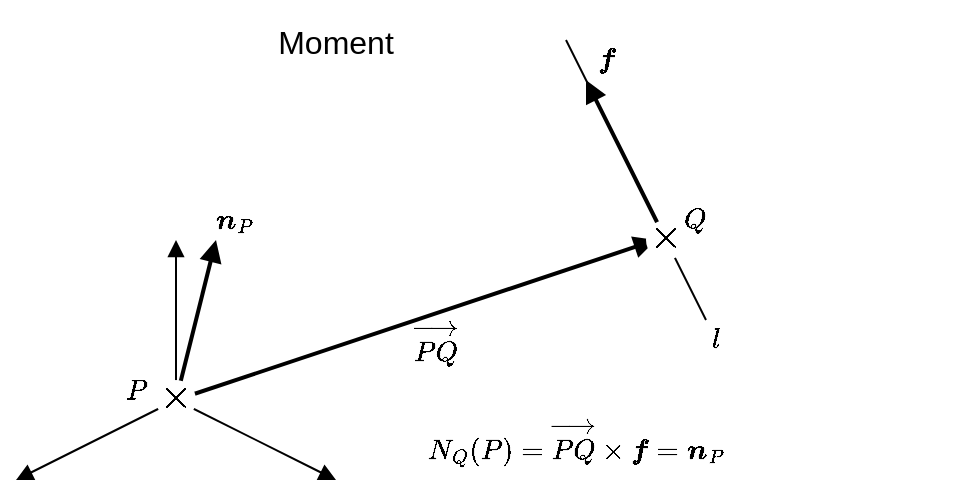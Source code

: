 <mxfile version="20.8.16" type="device"><diagram name="Page-1" id="5tuTOmzimKmYVilFTqrT"><mxGraphModel dx="880" dy="488" grid="1" gridSize="10" guides="1" tooltips="1" connect="1" arrows="1" fold="1" page="1" pageScale="1" pageWidth="1169" pageHeight="827" math="1" shadow="0"><root><mxCell id="0"/><mxCell id="1" parent="0"/><mxCell id="_CCPbM_SMrkFNTm4F9o_-1" value="" style="endArrow=block;html=1;rounded=0;endFill=1;" edge="1" parent="1"><mxGeometry width="50" height="50" relative="1" as="geometry"><mxPoint x="360" y="560" as="sourcePoint"/><mxPoint x="360" y="480" as="targetPoint"/></mxGeometry></mxCell><mxCell id="_CCPbM_SMrkFNTm4F9o_-2" value="" style="endArrow=block;html=1;rounded=0;endFill=1;" edge="1" parent="1"><mxGeometry width="50" height="50" relative="1" as="geometry"><mxPoint x="360" y="560" as="sourcePoint"/><mxPoint x="280" y="600" as="targetPoint"/></mxGeometry></mxCell><mxCell id="_CCPbM_SMrkFNTm4F9o_-3" value="" style="endArrow=block;html=1;rounded=0;endFill=1;" edge="1" parent="1"><mxGeometry width="50" height="50" relative="1" as="geometry"><mxPoint x="360" y="560" as="sourcePoint"/><mxPoint x="440" y="600" as="targetPoint"/></mxGeometry></mxCell><mxCell id="_CCPbM_SMrkFNTm4F9o_-5" value="" style="endArrow=block;html=1;rounded=0;endFill=1;strokeWidth=2;" edge="1" parent="1"><mxGeometry width="50" height="50" relative="1" as="geometry"><mxPoint x="360" y="560" as="sourcePoint"/><mxPoint x="600" y="480" as="targetPoint"/></mxGeometry></mxCell><mxCell id="_CCPbM_SMrkFNTm4F9o_-6" value="$$\overrightarrow{PQ}$$" style="text;html=1;strokeColor=none;fillColor=none;align=center;verticalAlign=middle;whiteSpace=wrap;rounded=0;" vertex="1" parent="1"><mxGeometry x="450" y="510" width="80" height="40" as="geometry"/></mxCell><mxCell id="_CCPbM_SMrkFNTm4F9o_-7" value="$$\huge{\times}$$" style="text;html=1;strokeColor=none;fillColor=none;align=center;verticalAlign=middle;whiteSpace=wrap;rounded=0;" vertex="1" parent="1"><mxGeometry x="585" y="460" width="40" height="40" as="geometry"/></mxCell><mxCell id="_CCPbM_SMrkFNTm4F9o_-9" value="" style="endArrow=block;html=1;rounded=0;endFill=1;strokeWidth=2;exitX=1;exitY=1;exitDx=0;exitDy=0;" edge="1" parent="1"><mxGeometry width="50" height="50" relative="1" as="geometry"><mxPoint x="605" y="480" as="sourcePoint"/><mxPoint x="565" y="400" as="targetPoint"/></mxGeometry></mxCell><mxCell id="_CCPbM_SMrkFNTm4F9o_-10" value="$$\boldsymbol{n}_P$$" style="text;html=1;strokeColor=none;fillColor=none;align=center;verticalAlign=middle;whiteSpace=wrap;rounded=0;" vertex="1" parent="1"><mxGeometry x="370" y="450" width="40" height="40" as="geometry"/></mxCell><mxCell id="_CCPbM_SMrkFNTm4F9o_-11" value="" style="endArrow=block;html=1;rounded=0;endFill=1;strokeWidth=2;" edge="1" parent="1"><mxGeometry width="50" height="50" relative="1" as="geometry"><mxPoint x="360" y="560" as="sourcePoint"/><mxPoint x="380" y="480" as="targetPoint"/></mxGeometry></mxCell><mxCell id="_CCPbM_SMrkFNTm4F9o_-13" value="$$Q$$" style="text;html=1;strokeColor=none;fillColor=none;align=center;verticalAlign=middle;whiteSpace=wrap;rounded=0;fontSize=12;" vertex="1" parent="1"><mxGeometry x="600" y="450" width="40" height="40" as="geometry"/></mxCell><mxCell id="_CCPbM_SMrkFNTm4F9o_-16" value="" style="endArrow=none;html=1;rounded=0;" edge="1" parent="1"><mxGeometry width="50" height="50" relative="1" as="geometry"><mxPoint x="625" y="520" as="sourcePoint"/><mxPoint x="555" y="380" as="targetPoint"/></mxGeometry></mxCell><mxCell id="_CCPbM_SMrkFNTm4F9o_-20" value="$$P$$" style="text;html=1;strokeColor=none;fillColor=none;align=center;verticalAlign=middle;whiteSpace=wrap;rounded=0;" vertex="1" parent="1"><mxGeometry x="320" y="535" width="40" height="40" as="geometry"/></mxCell><mxCell id="_CCPbM_SMrkFNTm4F9o_-22" value="$$l$$" style="text;html=1;strokeColor=none;fillColor=none;align=center;verticalAlign=middle;whiteSpace=wrap;rounded=0;fontSize=12;" vertex="1" parent="1"><mxGeometry x="610" y="510" width="40" height="40" as="geometry"/></mxCell><mxCell id="_CCPbM_SMrkFNTm4F9o_-23" value="$$\boldsymbol{f}$$" style="text;html=1;strokeColor=none;fillColor=none;align=center;verticalAlign=middle;whiteSpace=wrap;rounded=0;fontSize=12;" vertex="1" parent="1"><mxGeometry x="555" y="370" width="40" height="40" as="geometry"/></mxCell><mxCell id="_CCPbM_SMrkFNTm4F9o_-26" value="Moment" style="text;html=1;strokeColor=none;fillColor=none;align=center;verticalAlign=middle;whiteSpace=wrap;rounded=0;fontSize=16;" vertex="1" parent="1"><mxGeometry x="400" y="360" width="80" height="41" as="geometry"/></mxCell><mxCell id="_CCPbM_SMrkFNTm4F9o_-27" value="" style="ellipse;whiteSpace=wrap;html=1;aspect=fixed;fontSize=16;strokeWidth=1;strokeColor=none;perimeterSpacing=1;" vertex="1" parent="1"><mxGeometry x="595" y="470" width="20" height="20" as="geometry"/></mxCell><mxCell id="_CCPbM_SMrkFNTm4F9o_-28" value="$$\huge{\times}$$" style="text;html=1;strokeColor=none;fillColor=none;align=center;verticalAlign=middle;whiteSpace=wrap;rounded=0;fontSize=12;strokeWidth=1;" vertex="1" parent="1"><mxGeometry x="590" y="465" width="30" height="30" as="geometry"/></mxCell><mxCell id="_CCPbM_SMrkFNTm4F9o_-40" value="" style="ellipse;whiteSpace=wrap;html=1;aspect=fixed;fontSize=16;strokeWidth=1;strokeColor=none;perimeterSpacing=1;" vertex="1" parent="1"><mxGeometry x="350" y="550" width="20" height="20" as="geometry"/></mxCell><mxCell id="_CCPbM_SMrkFNTm4F9o_-41" value="$$\huge{\times}$$" style="text;html=1;strokeColor=none;fillColor=none;align=center;verticalAlign=middle;whiteSpace=wrap;rounded=0;fontSize=12;strokeWidth=1;" vertex="1" parent="1"><mxGeometry x="345" y="545" width="30" height="30" as="geometry"/></mxCell><mxCell id="_CCPbM_SMrkFNTm4F9o_-46" value="$$N_Q(P)=\overrightarrow{PQ}\times\boldsymbol{f}=\boldsymbol{n}_{P}$$" style="text;html=1;strokeColor=none;fillColor=none;align=center;verticalAlign=middle;whiteSpace=wrap;rounded=0;fontSize=12;" vertex="1" parent="1"><mxGeometry x="480" y="560" width="160" height="40" as="geometry"/></mxCell></root></mxGraphModel></diagram></mxfile>